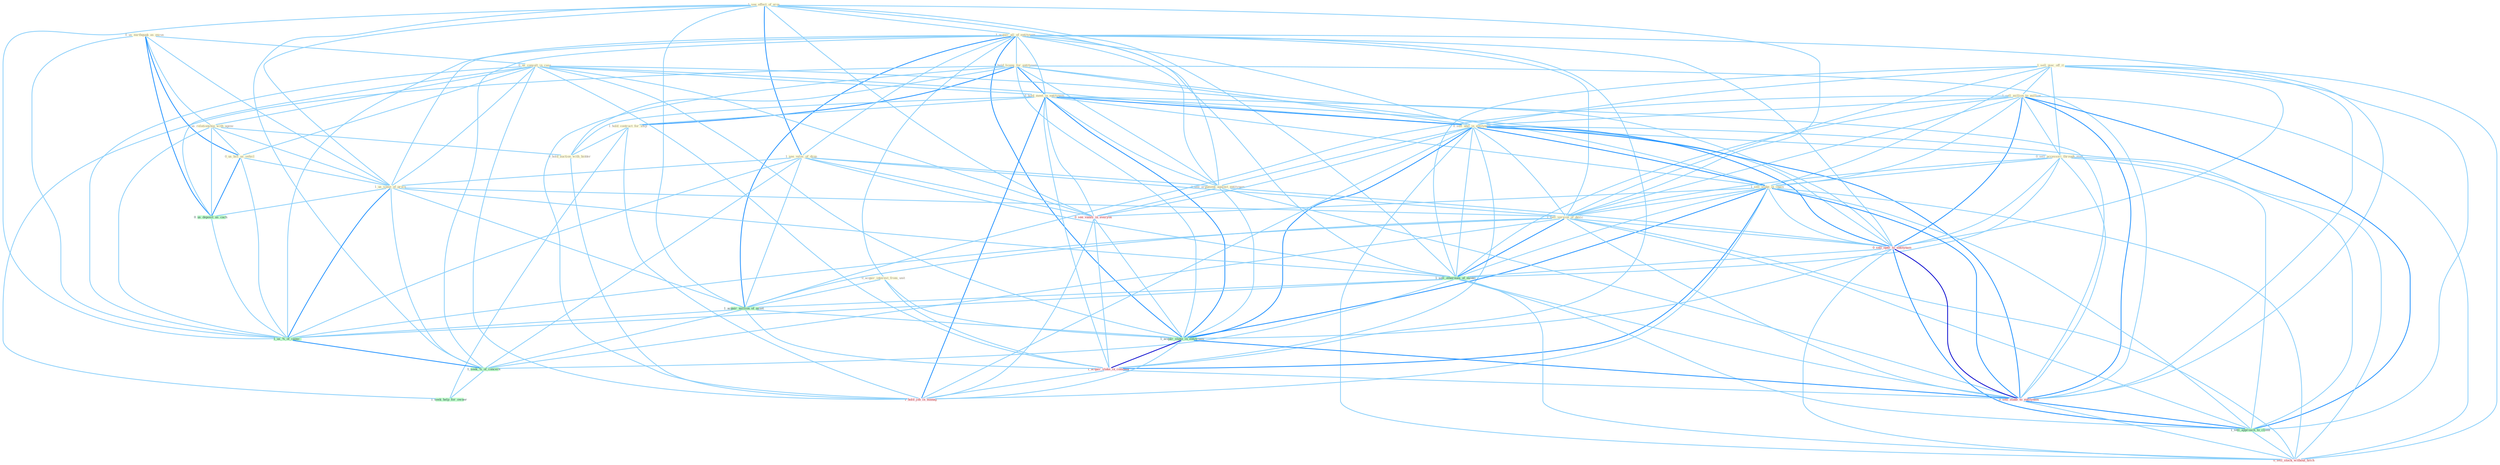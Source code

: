 Graph G{ 
    node
    [shape=polygon,style=filled,width=.5,height=.06,color="#BDFCC9",fixedsize=true,fontsize=4,
    fontcolor="#2f4f4f"];
    {node
    [color="#ffffe0", fontcolor="#8b7d6b"] "1_see_effect_of_eros " "1_acquir_all_of_entitynam " "1_sell_piec_off_it " "1_hold_licens_for_entitynam " "1_see_veloc_of_drop " "1_sell_million_to_million " "0_us_earthquak_as_excus " "0_us_consult_in_case " "0_acquir_interest_from_unit " "0_hold_meet_in_entitynam " "1_us_relationship_with_agenc " "0_sell_unit_in_entitynam " "1_hold_contract_for_ship " "0_sell_accessori_through_mail " "1_sell_stake_in_chain " "0_us_bill_as_vehicl " "0_hold_auction_with_bidder " "1_us_some_of_proce " "1_sell_version_of_devic " "1_see_argument_against_entitynam "}
{node [color="#fff0f5", fontcolor="#b22222"] "0_sell_oper_to_entitynam " "0_see_vaniti_in_everyon " "1_acquir_stake_in_compani " "0_sell_stake_to_entitynam " "1_hold_job_in_manag " "0_sell_stock_without_hitch "}
edge [color="#B0E2FF"];

	"1_see_effect_of_eros " -- "1_acquir_all_of_entitynam " [w="1", color="#87cefa" ];
	"1_see_effect_of_eros " -- "1_see_veloc_of_drop " [w="2", color="#1e90ff" , len=0.8];
	"1_see_effect_of_eros " -- "1_us_some_of_proce " [w="1", color="#87cefa" ];
	"1_see_effect_of_eros " -- "1_sell_version_of_devic " [w="1", color="#87cefa" ];
	"1_see_effect_of_eros " -- "1_see_argument_against_entitynam " [w="1", color="#87cefa" ];
	"1_see_effect_of_eros " -- "1_sell_othernum_of_model " [w="1", color="#87cefa" ];
	"1_see_effect_of_eros " -- "0_see_vaniti_in_everyon " [w="1", color="#87cefa" ];
	"1_see_effect_of_eros " -- "1_acquir_million_of_asset " [w="1", color="#87cefa" ];
	"1_see_effect_of_eros " -- "1_us_%_of_capac " [w="1", color="#87cefa" ];
	"1_see_effect_of_eros " -- "1_seek_%_of_concern " [w="1", color="#87cefa" ];
	"1_acquir_all_of_entitynam " -- "1_hold_licens_for_entitynam " [w="1", color="#87cefa" ];
	"1_acquir_all_of_entitynam " -- "1_see_veloc_of_drop " [w="1", color="#87cefa" ];
	"1_acquir_all_of_entitynam " -- "0_acquir_interest_from_unit " [w="1", color="#87cefa" ];
	"1_acquir_all_of_entitynam " -- "0_hold_meet_in_entitynam " [w="1", color="#87cefa" ];
	"1_acquir_all_of_entitynam " -- "0_sell_unit_in_entitynam " [w="1", color="#87cefa" ];
	"1_acquir_all_of_entitynam " -- "1_us_some_of_proce " [w="1", color="#87cefa" ];
	"1_acquir_all_of_entitynam " -- "1_sell_version_of_devic " [w="1", color="#87cefa" ];
	"1_acquir_all_of_entitynam " -- "1_see_argument_against_entitynam " [w="1", color="#87cefa" ];
	"1_acquir_all_of_entitynam " -- "0_sell_oper_to_entitynam " [w="1", color="#87cefa" ];
	"1_acquir_all_of_entitynam " -- "1_sell_othernum_of_model " [w="1", color="#87cefa" ];
	"1_acquir_all_of_entitynam " -- "1_acquir_million_of_asset " [w="2", color="#1e90ff" , len=0.8];
	"1_acquir_all_of_entitynam " -- "1_acquir_stake_in_entitynam " [w="2", color="#1e90ff" , len=0.8];
	"1_acquir_all_of_entitynam " -- "1_acquir_stake_in_compani " [w="1", color="#87cefa" ];
	"1_acquir_all_of_entitynam " -- "0_sell_stake_to_entitynam " [w="1", color="#87cefa" ];
	"1_acquir_all_of_entitynam " -- "1_us_%_of_capac " [w="1", color="#87cefa" ];
	"1_acquir_all_of_entitynam " -- "1_seek_%_of_concern " [w="1", color="#87cefa" ];
	"1_sell_piec_off_it " -- "1_sell_million_to_million " [w="1", color="#87cefa" ];
	"1_sell_piec_off_it " -- "0_sell_unit_in_entitynam " [w="1", color="#87cefa" ];
	"1_sell_piec_off_it " -- "0_sell_accessori_through_mail " [w="1", color="#87cefa" ];
	"1_sell_piec_off_it " -- "1_sell_stake_in_chain " [w="1", color="#87cefa" ];
	"1_sell_piec_off_it " -- "1_sell_version_of_devic " [w="1", color="#87cefa" ];
	"1_sell_piec_off_it " -- "0_sell_oper_to_entitynam " [w="1", color="#87cefa" ];
	"1_sell_piec_off_it " -- "1_sell_othernum_of_model " [w="1", color="#87cefa" ];
	"1_sell_piec_off_it " -- "0_sell_stake_to_entitynam " [w="1", color="#87cefa" ];
	"1_sell_piec_off_it " -- "1_sell_approach_to_client " [w="1", color="#87cefa" ];
	"1_sell_piec_off_it " -- "0_sell_stock_without_hitch " [w="1", color="#87cefa" ];
	"1_hold_licens_for_entitynam " -- "0_hold_meet_in_entitynam " [w="2", color="#1e90ff" , len=0.8];
	"1_hold_licens_for_entitynam " -- "0_sell_unit_in_entitynam " [w="1", color="#87cefa" ];
	"1_hold_licens_for_entitynam " -- "1_hold_contract_for_ship " [w="2", color="#1e90ff" , len=0.8];
	"1_hold_licens_for_entitynam " -- "0_hold_auction_with_bidder " [w="1", color="#87cefa" ];
	"1_hold_licens_for_entitynam " -- "1_see_argument_against_entitynam " [w="1", color="#87cefa" ];
	"1_hold_licens_for_entitynam " -- "0_sell_oper_to_entitynam " [w="1", color="#87cefa" ];
	"1_hold_licens_for_entitynam " -- "1_acquir_stake_in_entitynam " [w="1", color="#87cefa" ];
	"1_hold_licens_for_entitynam " -- "0_sell_stake_to_entitynam " [w="1", color="#87cefa" ];
	"1_hold_licens_for_entitynam " -- "1_hold_job_in_manag " [w="1", color="#87cefa" ];
	"1_hold_licens_for_entitynam " -- "1_seek_help_for_owner " [w="1", color="#87cefa" ];
	"1_see_veloc_of_drop " -- "1_us_some_of_proce " [w="1", color="#87cefa" ];
	"1_see_veloc_of_drop " -- "1_sell_version_of_devic " [w="1", color="#87cefa" ];
	"1_see_veloc_of_drop " -- "1_see_argument_against_entitynam " [w="1", color="#87cefa" ];
	"1_see_veloc_of_drop " -- "1_sell_othernum_of_model " [w="1", color="#87cefa" ];
	"1_see_veloc_of_drop " -- "0_see_vaniti_in_everyon " [w="1", color="#87cefa" ];
	"1_see_veloc_of_drop " -- "1_acquir_million_of_asset " [w="1", color="#87cefa" ];
	"1_see_veloc_of_drop " -- "1_us_%_of_capac " [w="1", color="#87cefa" ];
	"1_see_veloc_of_drop " -- "1_seek_%_of_concern " [w="1", color="#87cefa" ];
	"1_sell_million_to_million " -- "0_sell_unit_in_entitynam " [w="1", color="#87cefa" ];
	"1_sell_million_to_million " -- "0_sell_accessori_through_mail " [w="1", color="#87cefa" ];
	"1_sell_million_to_million " -- "1_sell_stake_in_chain " [w="1", color="#87cefa" ];
	"1_sell_million_to_million " -- "1_sell_version_of_devic " [w="1", color="#87cefa" ];
	"1_sell_million_to_million " -- "0_sell_oper_to_entitynam " [w="2", color="#1e90ff" , len=0.8];
	"1_sell_million_to_million " -- "1_sell_othernum_of_model " [w="1", color="#87cefa" ];
	"1_sell_million_to_million " -- "1_acquir_million_of_asset " [w="1", color="#87cefa" ];
	"1_sell_million_to_million " -- "0_sell_stake_to_entitynam " [w="2", color="#1e90ff" , len=0.8];
	"1_sell_million_to_million " -- "1_sell_approach_to_client " [w="2", color="#1e90ff" , len=0.8];
	"1_sell_million_to_million " -- "0_sell_stock_without_hitch " [w="1", color="#87cefa" ];
	"0_us_earthquak_as_excus " -- "0_us_consult_in_case " [w="1", color="#87cefa" ];
	"0_us_earthquak_as_excus " -- "1_us_relationship_with_agenc " [w="1", color="#87cefa" ];
	"0_us_earthquak_as_excus " -- "0_us_bill_as_vehicl " [w="2", color="#1e90ff" , len=0.8];
	"0_us_earthquak_as_excus " -- "1_us_some_of_proce " [w="1", color="#87cefa" ];
	"0_us_earthquak_as_excus " -- "0_us_deposit_as_cach " [w="2", color="#1e90ff" , len=0.8];
	"0_us_earthquak_as_excus " -- "1_us_%_of_capac " [w="1", color="#87cefa" ];
	"0_us_consult_in_case " -- "0_hold_meet_in_entitynam " [w="1", color="#87cefa" ];
	"0_us_consult_in_case " -- "1_us_relationship_with_agenc " [w="1", color="#87cefa" ];
	"0_us_consult_in_case " -- "0_sell_unit_in_entitynam " [w="1", color="#87cefa" ];
	"0_us_consult_in_case " -- "1_sell_stake_in_chain " [w="1", color="#87cefa" ];
	"0_us_consult_in_case " -- "0_us_bill_as_vehicl " [w="1", color="#87cefa" ];
	"0_us_consult_in_case " -- "1_us_some_of_proce " [w="1", color="#87cefa" ];
	"0_us_consult_in_case " -- "0_see_vaniti_in_everyon " [w="1", color="#87cefa" ];
	"0_us_consult_in_case " -- "0_us_deposit_as_cach " [w="1", color="#87cefa" ];
	"0_us_consult_in_case " -- "1_acquir_stake_in_entitynam " [w="1", color="#87cefa" ];
	"0_us_consult_in_case " -- "1_acquir_stake_in_compani " [w="1", color="#87cefa" ];
	"0_us_consult_in_case " -- "1_us_%_of_capac " [w="1", color="#87cefa" ];
	"0_us_consult_in_case " -- "1_hold_job_in_manag " [w="1", color="#87cefa" ];
	"0_acquir_interest_from_unit " -- "1_acquir_million_of_asset " [w="1", color="#87cefa" ];
	"0_acquir_interest_from_unit " -- "1_acquir_stake_in_entitynam " [w="1", color="#87cefa" ];
	"0_acquir_interest_from_unit " -- "1_acquir_stake_in_compani " [w="1", color="#87cefa" ];
	"0_hold_meet_in_entitynam " -- "0_sell_unit_in_entitynam " [w="2", color="#1e90ff" , len=0.8];
	"0_hold_meet_in_entitynam " -- "1_hold_contract_for_ship " [w="1", color="#87cefa" ];
	"0_hold_meet_in_entitynam " -- "1_sell_stake_in_chain " [w="1", color="#87cefa" ];
	"0_hold_meet_in_entitynam " -- "0_hold_auction_with_bidder " [w="1", color="#87cefa" ];
	"0_hold_meet_in_entitynam " -- "1_see_argument_against_entitynam " [w="1", color="#87cefa" ];
	"0_hold_meet_in_entitynam " -- "0_sell_oper_to_entitynam " [w="1", color="#87cefa" ];
	"0_hold_meet_in_entitynam " -- "0_see_vaniti_in_everyon " [w="1", color="#87cefa" ];
	"0_hold_meet_in_entitynam " -- "1_acquir_stake_in_entitynam " [w="2", color="#1e90ff" , len=0.8];
	"0_hold_meet_in_entitynam " -- "1_acquir_stake_in_compani " [w="1", color="#87cefa" ];
	"0_hold_meet_in_entitynam " -- "0_sell_stake_to_entitynam " [w="1", color="#87cefa" ];
	"0_hold_meet_in_entitynam " -- "1_hold_job_in_manag " [w="2", color="#1e90ff" , len=0.8];
	"1_us_relationship_with_agenc " -- "0_us_bill_as_vehicl " [w="1", color="#87cefa" ];
	"1_us_relationship_with_agenc " -- "0_hold_auction_with_bidder " [w="1", color="#87cefa" ];
	"1_us_relationship_with_agenc " -- "1_us_some_of_proce " [w="1", color="#87cefa" ];
	"1_us_relationship_with_agenc " -- "0_us_deposit_as_cach " [w="1", color="#87cefa" ];
	"1_us_relationship_with_agenc " -- "1_us_%_of_capac " [w="1", color="#87cefa" ];
	"0_sell_unit_in_entitynam " -- "0_sell_accessori_through_mail " [w="1", color="#87cefa" ];
	"0_sell_unit_in_entitynam " -- "1_sell_stake_in_chain " [w="2", color="#1e90ff" , len=0.8];
	"0_sell_unit_in_entitynam " -- "1_sell_version_of_devic " [w="1", color="#87cefa" ];
	"0_sell_unit_in_entitynam " -- "1_see_argument_against_entitynam " [w="1", color="#87cefa" ];
	"0_sell_unit_in_entitynam " -- "0_sell_oper_to_entitynam " [w="2", color="#1e90ff" , len=0.8];
	"0_sell_unit_in_entitynam " -- "1_sell_othernum_of_model " [w="1", color="#87cefa" ];
	"0_sell_unit_in_entitynam " -- "0_see_vaniti_in_everyon " [w="1", color="#87cefa" ];
	"0_sell_unit_in_entitynam " -- "1_acquir_stake_in_entitynam " [w="2", color="#1e90ff" , len=0.8];
	"0_sell_unit_in_entitynam " -- "1_acquir_stake_in_compani " [w="1", color="#87cefa" ];
	"0_sell_unit_in_entitynam " -- "0_sell_stake_to_entitynam " [w="2", color="#1e90ff" , len=0.8];
	"0_sell_unit_in_entitynam " -- "1_sell_approach_to_client " [w="1", color="#87cefa" ];
	"0_sell_unit_in_entitynam " -- "1_hold_job_in_manag " [w="1", color="#87cefa" ];
	"0_sell_unit_in_entitynam " -- "0_sell_stock_without_hitch " [w="1", color="#87cefa" ];
	"1_hold_contract_for_ship " -- "0_hold_auction_with_bidder " [w="1", color="#87cefa" ];
	"1_hold_contract_for_ship " -- "1_hold_job_in_manag " [w="1", color="#87cefa" ];
	"1_hold_contract_for_ship " -- "1_seek_help_for_owner " [w="1", color="#87cefa" ];
	"0_sell_accessori_through_mail " -- "1_sell_stake_in_chain " [w="1", color="#87cefa" ];
	"0_sell_accessori_through_mail " -- "1_sell_version_of_devic " [w="1", color="#87cefa" ];
	"0_sell_accessori_through_mail " -- "0_sell_oper_to_entitynam " [w="1", color="#87cefa" ];
	"0_sell_accessori_through_mail " -- "1_sell_othernum_of_model " [w="1", color="#87cefa" ];
	"0_sell_accessori_through_mail " -- "0_sell_stake_to_entitynam " [w="1", color="#87cefa" ];
	"0_sell_accessori_through_mail " -- "1_sell_approach_to_client " [w="1", color="#87cefa" ];
	"0_sell_accessori_through_mail " -- "0_sell_stock_without_hitch " [w="1", color="#87cefa" ];
	"1_sell_stake_in_chain " -- "1_sell_version_of_devic " [w="1", color="#87cefa" ];
	"1_sell_stake_in_chain " -- "0_sell_oper_to_entitynam " [w="1", color="#87cefa" ];
	"1_sell_stake_in_chain " -- "1_sell_othernum_of_model " [w="1", color="#87cefa" ];
	"1_sell_stake_in_chain " -- "0_see_vaniti_in_everyon " [w="1", color="#87cefa" ];
	"1_sell_stake_in_chain " -- "1_acquir_stake_in_entitynam " [w="2", color="#1e90ff" , len=0.8];
	"1_sell_stake_in_chain " -- "1_acquir_stake_in_compani " [w="2", color="#1e90ff" , len=0.8];
	"1_sell_stake_in_chain " -- "0_sell_stake_to_entitynam " [w="2", color="#1e90ff" , len=0.8];
	"1_sell_stake_in_chain " -- "1_sell_approach_to_client " [w="1", color="#87cefa" ];
	"1_sell_stake_in_chain " -- "1_hold_job_in_manag " [w="1", color="#87cefa" ];
	"1_sell_stake_in_chain " -- "0_sell_stock_without_hitch " [w="1", color="#87cefa" ];
	"0_us_bill_as_vehicl " -- "1_us_some_of_proce " [w="1", color="#87cefa" ];
	"0_us_bill_as_vehicl " -- "0_us_deposit_as_cach " [w="2", color="#1e90ff" , len=0.8];
	"0_us_bill_as_vehicl " -- "1_us_%_of_capac " [w="1", color="#87cefa" ];
	"0_hold_auction_with_bidder " -- "1_hold_job_in_manag " [w="1", color="#87cefa" ];
	"1_us_some_of_proce " -- "1_sell_version_of_devic " [w="1", color="#87cefa" ];
	"1_us_some_of_proce " -- "1_sell_othernum_of_model " [w="1", color="#87cefa" ];
	"1_us_some_of_proce " -- "1_acquir_million_of_asset " [w="1", color="#87cefa" ];
	"1_us_some_of_proce " -- "0_us_deposit_as_cach " [w="1", color="#87cefa" ];
	"1_us_some_of_proce " -- "1_us_%_of_capac " [w="2", color="#1e90ff" , len=0.8];
	"1_us_some_of_proce " -- "1_seek_%_of_concern " [w="1", color="#87cefa" ];
	"1_sell_version_of_devic " -- "0_sell_oper_to_entitynam " [w="1", color="#87cefa" ];
	"1_sell_version_of_devic " -- "1_sell_othernum_of_model " [w="2", color="#1e90ff" , len=0.8];
	"1_sell_version_of_devic " -- "1_acquir_million_of_asset " [w="1", color="#87cefa" ];
	"1_sell_version_of_devic " -- "0_sell_stake_to_entitynam " [w="1", color="#87cefa" ];
	"1_sell_version_of_devic " -- "1_us_%_of_capac " [w="1", color="#87cefa" ];
	"1_sell_version_of_devic " -- "1_sell_approach_to_client " [w="1", color="#87cefa" ];
	"1_sell_version_of_devic " -- "0_sell_stock_without_hitch " [w="1", color="#87cefa" ];
	"1_sell_version_of_devic " -- "1_seek_%_of_concern " [w="1", color="#87cefa" ];
	"1_see_argument_against_entitynam " -- "0_sell_oper_to_entitynam " [w="1", color="#87cefa" ];
	"1_see_argument_against_entitynam " -- "0_see_vaniti_in_everyon " [w="1", color="#87cefa" ];
	"1_see_argument_against_entitynam " -- "1_acquir_stake_in_entitynam " [w="1", color="#87cefa" ];
	"1_see_argument_against_entitynam " -- "0_sell_stake_to_entitynam " [w="1", color="#87cefa" ];
	"0_sell_oper_to_entitynam " -- "1_sell_othernum_of_model " [w="1", color="#87cefa" ];
	"0_sell_oper_to_entitynam " -- "1_acquir_stake_in_entitynam " [w="1", color="#87cefa" ];
	"0_sell_oper_to_entitynam " -- "0_sell_stake_to_entitynam " [w="3", color="#0000cd" , len=0.6];
	"0_sell_oper_to_entitynam " -- "1_sell_approach_to_client " [w="2", color="#1e90ff" , len=0.8];
	"0_sell_oper_to_entitynam " -- "0_sell_stock_without_hitch " [w="1", color="#87cefa" ];
	"1_sell_othernum_of_model " -- "1_acquir_million_of_asset " [w="1", color="#87cefa" ];
	"1_sell_othernum_of_model " -- "0_sell_stake_to_entitynam " [w="1", color="#87cefa" ];
	"1_sell_othernum_of_model " -- "1_us_%_of_capac " [w="1", color="#87cefa" ];
	"1_sell_othernum_of_model " -- "1_sell_approach_to_client " [w="1", color="#87cefa" ];
	"1_sell_othernum_of_model " -- "0_sell_stock_without_hitch " [w="1", color="#87cefa" ];
	"1_sell_othernum_of_model " -- "1_seek_%_of_concern " [w="1", color="#87cefa" ];
	"0_see_vaniti_in_everyon " -- "1_acquir_stake_in_entitynam " [w="1", color="#87cefa" ];
	"0_see_vaniti_in_everyon " -- "1_acquir_stake_in_compani " [w="1", color="#87cefa" ];
	"0_see_vaniti_in_everyon " -- "1_hold_job_in_manag " [w="1", color="#87cefa" ];
	"1_acquir_million_of_asset " -- "1_acquir_stake_in_entitynam " [w="1", color="#87cefa" ];
	"1_acquir_million_of_asset " -- "1_acquir_stake_in_compani " [w="1", color="#87cefa" ];
	"1_acquir_million_of_asset " -- "1_us_%_of_capac " [w="1", color="#87cefa" ];
	"1_acquir_million_of_asset " -- "1_seek_%_of_concern " [w="1", color="#87cefa" ];
	"0_us_deposit_as_cach " -- "1_us_%_of_capac " [w="1", color="#87cefa" ];
	"1_acquir_stake_in_entitynam " -- "1_acquir_stake_in_compani " [w="3", color="#0000cd" , len=0.6];
	"1_acquir_stake_in_entitynam " -- "0_sell_stake_to_entitynam " [w="2", color="#1e90ff" , len=0.8];
	"1_acquir_stake_in_entitynam " -- "1_hold_job_in_manag " [w="1", color="#87cefa" ];
	"1_acquir_stake_in_compani " -- "0_sell_stake_to_entitynam " [w="1", color="#87cefa" ];
	"1_acquir_stake_in_compani " -- "1_hold_job_in_manag " [w="1", color="#87cefa" ];
	"0_sell_stake_to_entitynam " -- "1_sell_approach_to_client " [w="2", color="#1e90ff" , len=0.8];
	"0_sell_stake_to_entitynam " -- "0_sell_stock_without_hitch " [w="1", color="#87cefa" ];
	"1_us_%_of_capac " -- "1_seek_%_of_concern " [w="2", color="#1e90ff" , len=0.8];
	"1_sell_approach_to_client " -- "0_sell_stock_without_hitch " [w="1", color="#87cefa" ];
	"1_seek_%_of_concern " -- "1_seek_help_for_owner " [w="1", color="#87cefa" ];
}